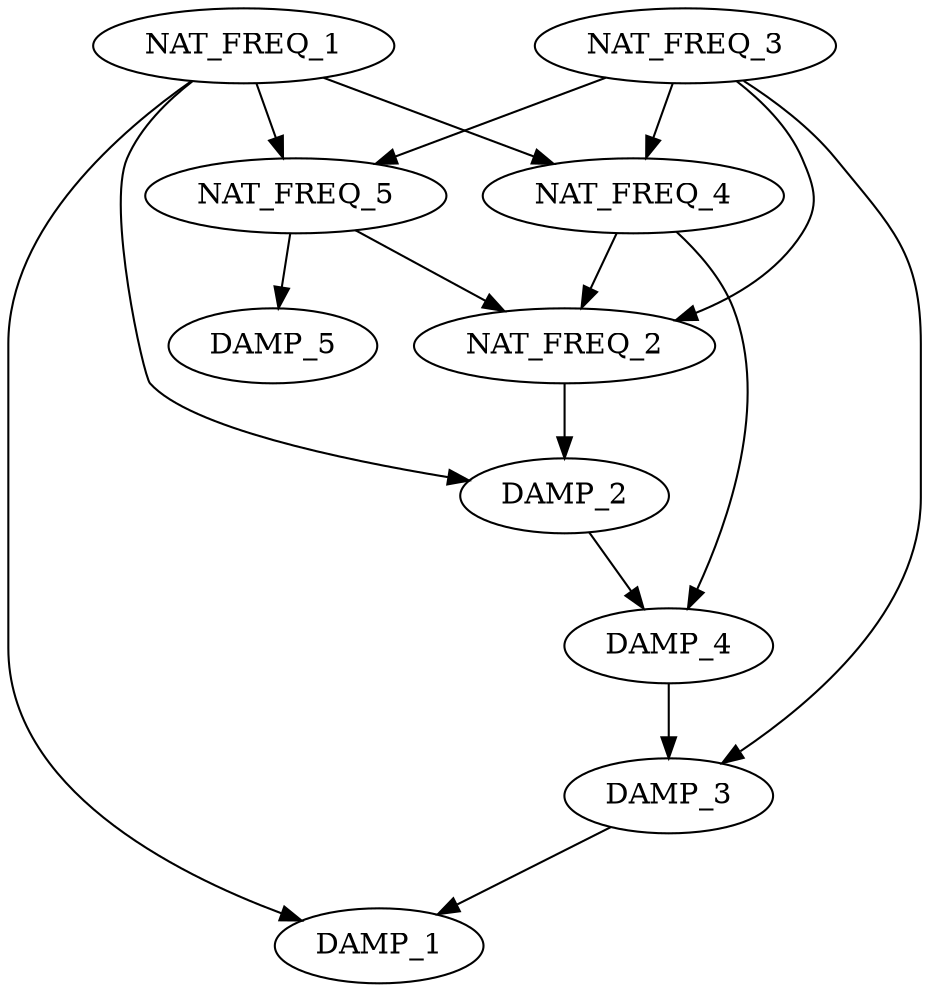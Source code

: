strict digraph "" {
	NAT_FREQ_1 -> NAT_FREQ_4;
	NAT_FREQ_1 -> NAT_FREQ_5;
	NAT_FREQ_1 -> DAMP_1;
	NAT_FREQ_1 -> DAMP_2;
	NAT_FREQ_2 -> DAMP_2;
	NAT_FREQ_3 -> NAT_FREQ_2;
	NAT_FREQ_3 -> NAT_FREQ_4;
	NAT_FREQ_3 -> NAT_FREQ_5;
	NAT_FREQ_3 -> DAMP_3;
	NAT_FREQ_4 -> NAT_FREQ_2;
	NAT_FREQ_4 -> DAMP_4;
	NAT_FREQ_5 -> NAT_FREQ_2;
	NAT_FREQ_5 -> DAMP_5;
	DAMP_2 -> DAMP_4;
	DAMP_3 -> DAMP_1;
	DAMP_4 -> DAMP_3;
}
